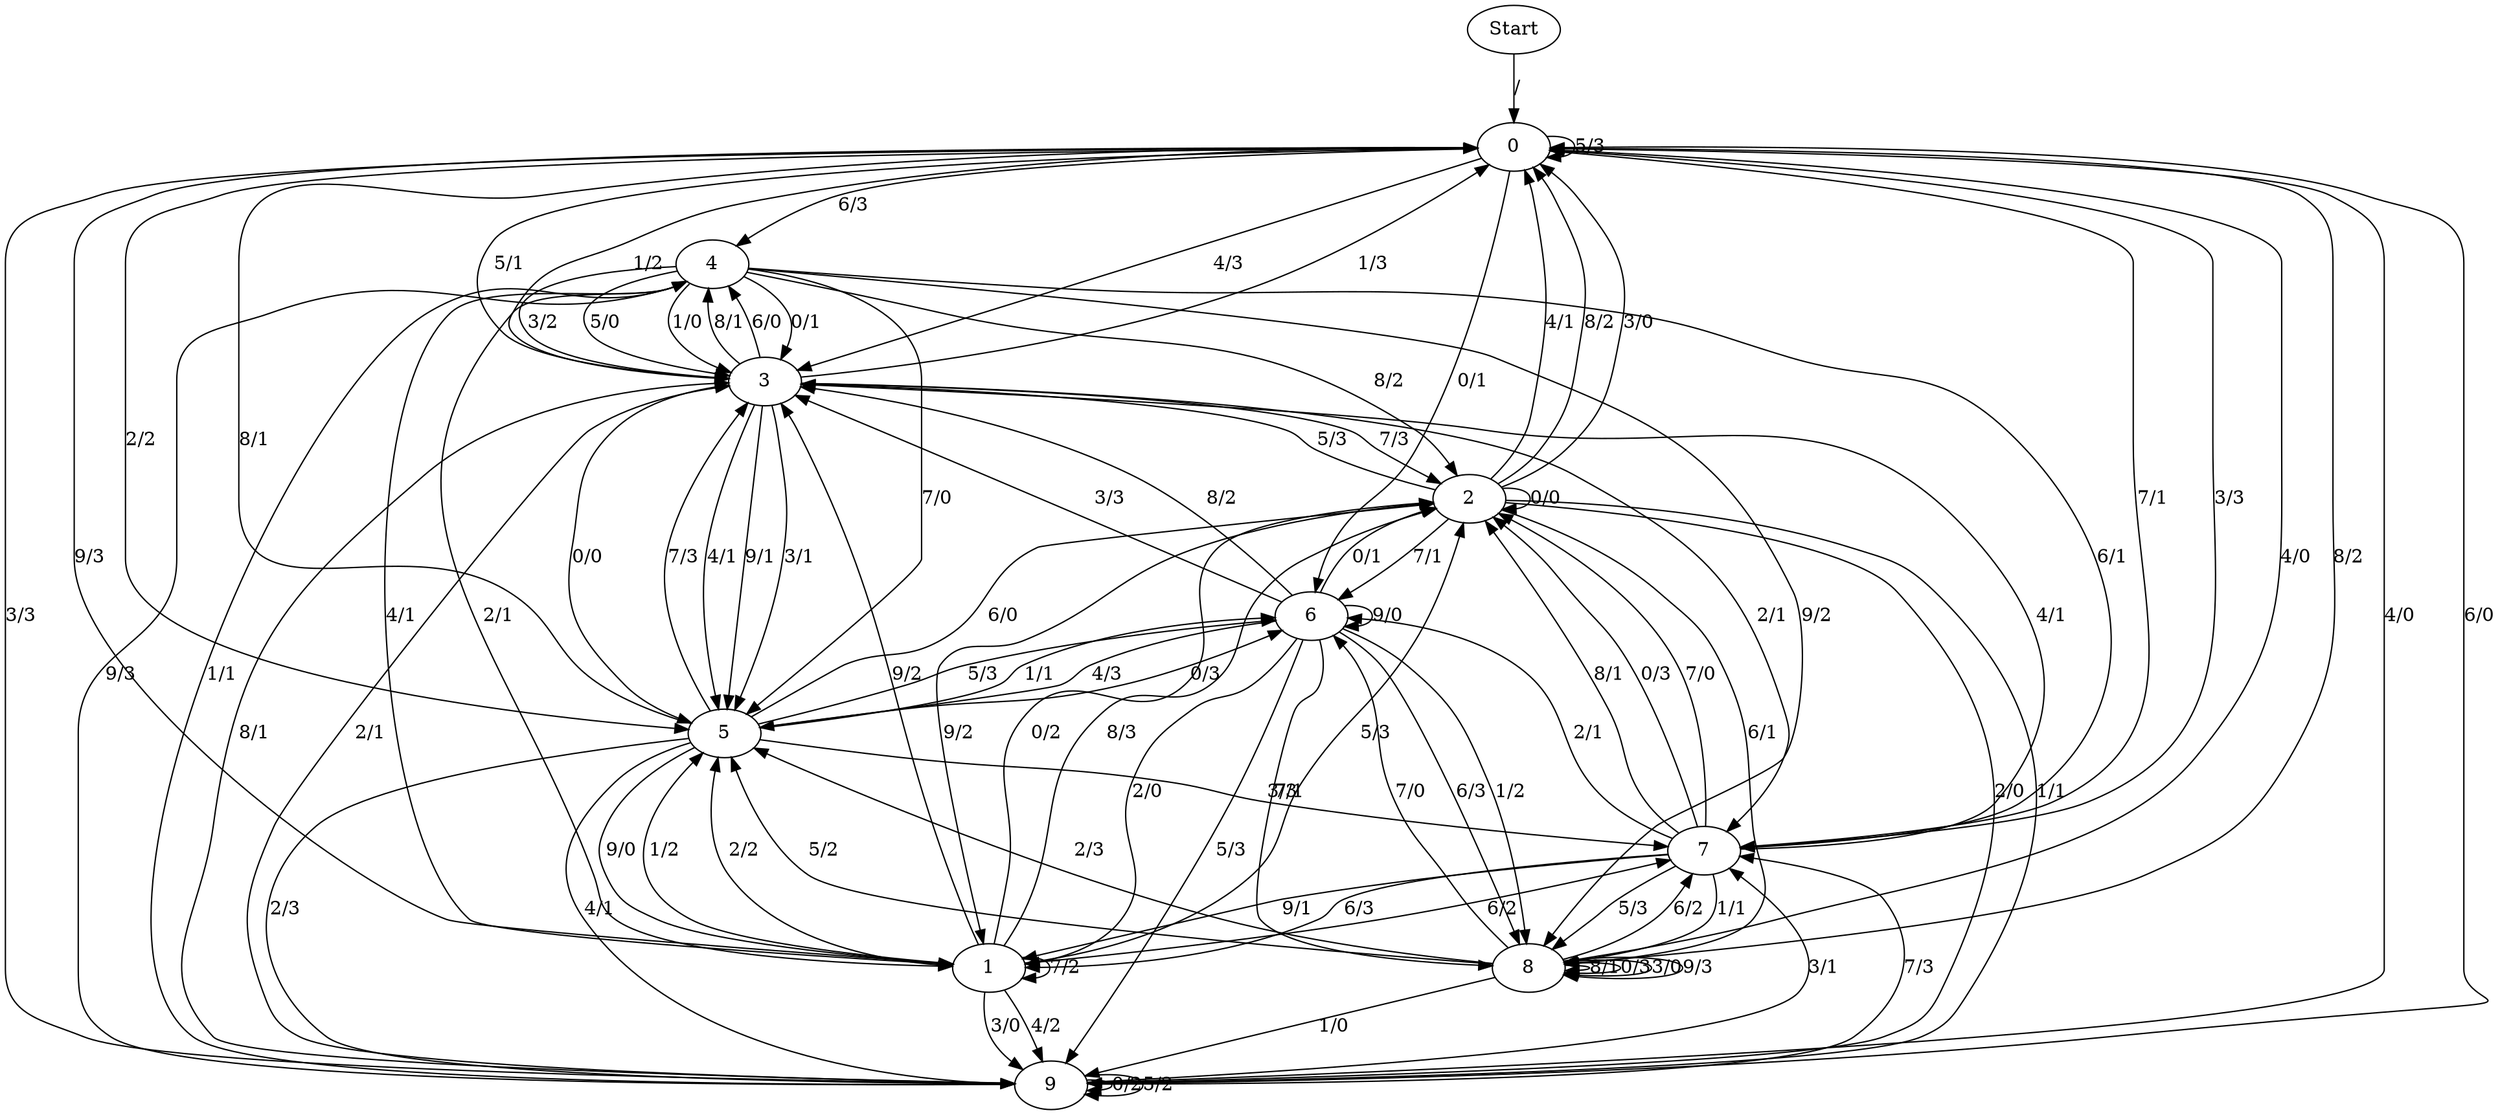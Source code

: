 digraph {
	Start -> 0 [label="/"]
	0 -> 4 [label="6/3"]
	0 -> 3 [label="1/2"]
	0 -> 8 [label="8/2"]
	0 -> 1 [label="9/3"]
	0 -> 3 [label="4/3"]
	0 -> 0 [label="5/3"]
	0 -> 9 [label="3/3"]
	0 -> 5 [label="2/2"]
	0 -> 7 [label="7/1"]
	0 -> 6 [label="0/1"]
	1 -> 5 [label="1/2"]
	1 -> 1 [label="7/2"]
	1 -> 7 [label="6/2"]
	1 -> 2 [label="0/2"]
	1 -> 2 [label="8/3"]
	1 -> 2 [label="5/3"]
	1 -> 9 [label="3/0"]
	1 -> 9 [label="4/2"]
	1 -> 3 [label="9/2"]
	1 -> 5 [label="2/2"]
	2 -> 0 [label="4/1"]
	2 -> 0 [label="8/2"]
	2 -> 1 [label="9/2"]
	2 -> 2 [label="0/0"]
	2 -> 6 [label="7/1"]
	2 -> 0 [label="3/0"]
	2 -> 9 [label="2/0"]
	2 -> 9 [label="1/1"]
	2 -> 8 [label="6/1"]
	2 -> 3 [label="5/3"]
	8 -> 8 [label="8/1"]
	8 -> 8 [label="0/3"]
	8 -> 7 [label="6/2"]
	8 -> 9 [label="1/0"]
	8 -> 5 [label="5/2"]
	8 -> 8 [label="3/0"]
	8 -> 6 [label="7/0"]
	8 -> 8 [label="9/3"]
	8 -> 5 [label="2/3"]
	8 -> 0 [label="4/0"]
	6 -> 1 [label="2/0"]
	6 -> 8 [label="7/1"]
	6 -> 3 [label="3/3"]
	6 -> 5 [label="4/3"]
	6 -> 8 [label="6/3"]
	6 -> 6 [label="9/0"]
	6 -> 2 [label="0/1"]
	6 -> 3 [label="8/2"]
	6 -> 9 [label="5/3"]
	6 -> 8 [label="1/2"]
	3 -> 2 [label="7/3"]
	3 -> 4 [label="8/1"]
	3 -> 5 [label="9/1"]
	3 -> 5 [label="3/1"]
	3 -> 0 [label="1/3"]
	3 -> 5 [label="4/1"]
	3 -> 5 [label="0/0"]
	3 -> 0 [label="5/1"]
	3 -> 4 [label="6/0"]
	3 -> 7 [label="2/1"]
	4 -> 7 [label="6/1"]
	4 -> 5 [label="7/0"]
	4 -> 3 [label="0/1"]
	4 -> 3 [label="3/2"]
	4 -> 3 [label="5/0"]
	4 -> 2 [label="8/2"]
	4 -> 3 [label="1/0"]
	4 -> 1 [label="4/1"]
	4 -> 8 [label="9/2"]
	4 -> 1 [label="2/1"]
	5 -> 0 [label="8/1"]
	5 -> 9 [label="2/3"]
	5 -> 1 [label="9/0"]
	5 -> 2 [label="6/0"]
	5 -> 6 [label="0/3"]
	5 -> 6 [label="5/3"]
	5 -> 3 [label="7/3"]
	5 -> 7 [label="3/3"]
	5 -> 9 [label="4/1"]
	5 -> 6 [label="1/1"]
	9 -> 7 [label="7/3"]
	9 -> 4 [label="9/3"]
	9 -> 7 [label="3/1"]
	9 -> 3 [label="8/1"]
	9 -> 0 [label="4/0"]
	9 -> 9 [label="0/2"]
	9 -> 0 [label="6/0"]
	9 -> 3 [label="2/1"]
	9 -> 4 [label="1/1"]
	9 -> 9 [label="5/2"]
	7 -> 0 [label="3/3"]
	7 -> 8 [label="5/3"]
	7 -> 2 [label="8/1"]
	7 -> 6 [label="2/1"]
	7 -> 1 [label="6/3"]
	7 -> 2 [label="0/3"]
	7 -> 2 [label="7/0"]
	7 -> 1 [label="9/1"]
	7 -> 8 [label="1/1"]
	7 -> 3 [label="4/1"]
}